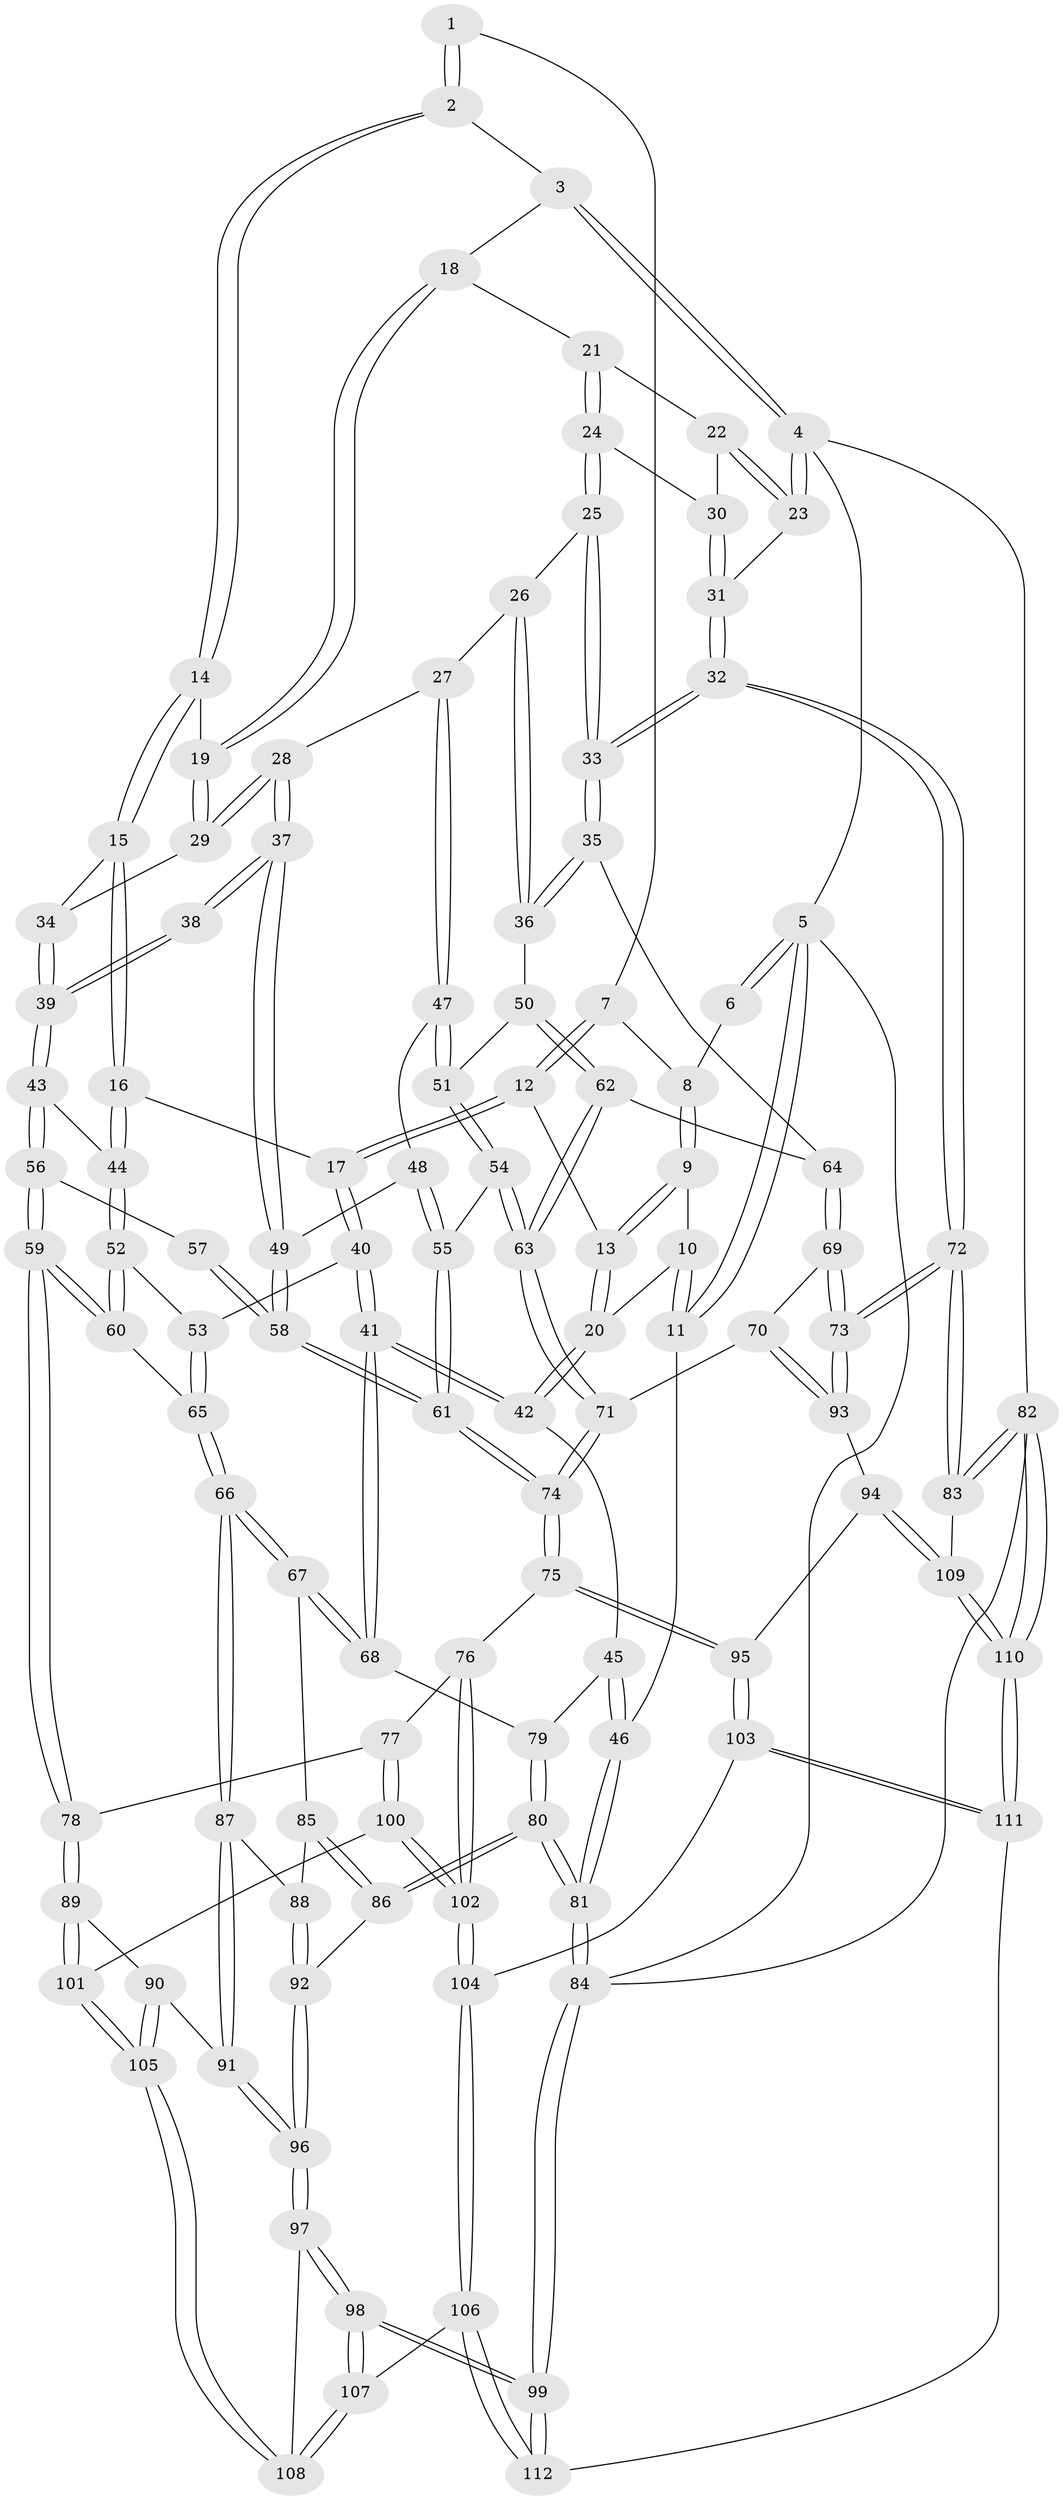 // Generated by graph-tools (version 1.1) at 2025/51/03/09/25 03:51:07]
// undirected, 112 vertices, 277 edges
graph export_dot {
graph [start="1"]
  node [color=gray90,style=filled];
  1 [pos="+0.3411272391729329+0"];
  2 [pos="+0.503515203332399+0"];
  3 [pos="+0.7061716061185979+0"];
  4 [pos="+1+0"];
  5 [pos="+0+0"];
  6 [pos="+0+0"];
  7 [pos="+0.27594480749586386+0.05885006621348309"];
  8 [pos="+0.16066016783671117+0.08214853028344292"];
  9 [pos="+0.16973694177396417+0.1283673650350226"];
  10 [pos="+0.024925548461153614+0.09479270241524068"];
  11 [pos="+0+0"];
  12 [pos="+0.2536658130986753+0.2033278327183208"];
  13 [pos="+0.23172247750261482+0.20636063469043295"];
  14 [pos="+0.5066495057344561+0"];
  15 [pos="+0.4625517643844726+0.19727702846947587"];
  16 [pos="+0.412705824797015+0.26264056374278294"];
  17 [pos="+0.3552195779038628+0.25458301134753786"];
  18 [pos="+0.8126127241685291+0.0754818061536887"];
  19 [pos="+0.6919218310663341+0.20086141306213862"];
  20 [pos="+0.1487894033695634+0.2537094477761653"];
  21 [pos="+0.8283274134823941+0.08524100464365733"];
  22 [pos="+0.9385639519361814+0.04534742952064623"];
  23 [pos="+1+0"];
  24 [pos="+0.889432523054179+0.15895658003240856"];
  25 [pos="+0.8770777601973448+0.23946405480341515"];
  26 [pos="+0.8741494555372746+0.2439636092253726"];
  27 [pos="+0.7578101110513324+0.2898152742637906"];
  28 [pos="+0.7090972777066471+0.24305835046059088"];
  29 [pos="+0.6877085030091361+0.21422395631850194"];
  30 [pos="+1+0.15188251320623342"];
  31 [pos="+1+0.17150616813992695"];
  32 [pos="+1+0.33221267401886756"];
  33 [pos="+1+0.33446188174455205"];
  34 [pos="+0.6633365342728326+0.22036023360480766"];
  35 [pos="+1+0.36268897787339666"];
  36 [pos="+0.9050695941969953+0.3417159008688102"];
  37 [pos="+0.6226070659659809+0.3945156445286178"];
  38 [pos="+0.6043980658193895+0.3799907154133457"];
  39 [pos="+0.5827825840857193+0.3540062134319432"];
  40 [pos="+0.229554185012611+0.41639946718491344"];
  41 [pos="+0.14639613984981822+0.4228796778576294"];
  42 [pos="+0.09136217353397978+0.32801077259212036"];
  43 [pos="+0.43077443227416334+0.3017636659792989"];
  44 [pos="+0.42628034761364086+0.29593988899995033"];
  45 [pos="+0+0.3126214403779173"];
  46 [pos="+0+0.3010416678387599"];
  47 [pos="+0.7616566020417951+0.33009270640294236"];
  48 [pos="+0.6783000596154232+0.38983032789399685"];
  49 [pos="+0.6258191428886405+0.3985396840731704"];
  50 [pos="+0.8411981737866864+0.4048516007608537"];
  51 [pos="+0.8114374574215149+0.39935111713311666"];
  52 [pos="+0.34308054400920324+0.41685761489831563"];
  53 [pos="+0.2501179882948952+0.42989129479277194"];
  54 [pos="+0.7570770020782952+0.4666838600320689"];
  55 [pos="+0.747637290077143+0.47103750204390993"];
  56 [pos="+0.4614550363011559+0.44588532068108566"];
  57 [pos="+0.5385276053241466+0.42752913147421706"];
  58 [pos="+0.6206583461506304+0.49073361103679974"];
  59 [pos="+0.4617792934173792+0.5526421858232573"];
  60 [pos="+0.3475444369131209+0.5345375017049118"];
  61 [pos="+0.623366020972322+0.5972675747840962"];
  62 [pos="+0.8480308874945425+0.4131058706715565"];
  63 [pos="+0.847786137334533+0.5518515019368729"];
  64 [pos="+0.9212899069087302+0.4528614732530782"];
  65 [pos="+0.32375131138484153+0.5387844688387836"];
  66 [pos="+0.2841093047809572+0.5693842178563886"];
  67 [pos="+0.1445500207292357+0.5044626216975889"];
  68 [pos="+0.13556434305582946+0.4774966012496909"];
  69 [pos="+0.9214409656699323+0.45380279509128163"];
  70 [pos="+0.8763317614698607+0.5972740798528334"];
  71 [pos="+0.864615976671511+0.5912107490746839"];
  72 [pos="+1+0.6838059607626106"];
  73 [pos="+1+0.6667220506800559"];
  74 [pos="+0.6217867780765148+0.6016486944584577"];
  75 [pos="+0.6184630353281525+0.6052593785539033"];
  76 [pos="+0.6151767810593786+0.6058638236432449"];
  77 [pos="+0.542449104436428+0.6059910379647785"];
  78 [pos="+0.5012134291640449+0.5955662005481211"];
  79 [pos="+0.05193770184954397+0.5020051323985283"];
  80 [pos="+0+0.6121191994371541"];
  81 [pos="+0+0.6505228034068918"];
  82 [pos="+1+1"];
  83 [pos="+1+0.8822442500168108"];
  84 [pos="+0+1"];
  85 [pos="+0.13397135848302993+0.5529416729092925"];
  86 [pos="+0.008187814010964125+0.615782807933029"];
  87 [pos="+0.26104288138937276+0.6463646977642262"];
  88 [pos="+0.13820184016620987+0.5718123990738216"];
  89 [pos="+0.39961448659871557+0.6986458933523685"];
  90 [pos="+0.364166761078972+0.7148610488710699"];
  91 [pos="+0.25621165584032385+0.7367603118909136"];
  92 [pos="+0.1273740665365816+0.6710877238273067"];
  93 [pos="+0.9284050236742413+0.6484165540644514"];
  94 [pos="+0.7847046697095078+0.7930142453311071"];
  95 [pos="+0.7357866026294583+0.7780241375752172"];
  96 [pos="+0.19385025874030876+0.8064403585055646"];
  97 [pos="+0.1914499306527928+0.8129127696011292"];
  98 [pos="+0+1"];
  99 [pos="+0+1"];
  100 [pos="+0.5006098473951831+0.7993408849872167"];
  101 [pos="+0.4701092655894553+0.8103185911606432"];
  102 [pos="+0.5673070576106594+0.8305240101768352"];
  103 [pos="+0.6236223740780064+0.8734308692903949"];
  104 [pos="+0.596421835181323+0.8706950538852437"];
  105 [pos="+0.429557209292889+0.8620090743515342"];
  106 [pos="+0.48732786697099434+0.9584510538594541"];
  107 [pos="+0.44696211958368304+0.9249092845950019"];
  108 [pos="+0.42779890566131007+0.866078430984615"];
  109 [pos="+0.8083632108089476+0.8366339912497984"];
  110 [pos="+0.8136534266119301+1"];
  111 [pos="+0.8035004353551555+1"];
  112 [pos="+0.5314698314218389+1"];
  1 -- 2;
  1 -- 2;
  1 -- 7;
  2 -- 3;
  2 -- 14;
  2 -- 14;
  3 -- 4;
  3 -- 4;
  3 -- 18;
  4 -- 5;
  4 -- 23;
  4 -- 23;
  4 -- 82;
  5 -- 6;
  5 -- 6;
  5 -- 11;
  5 -- 11;
  5 -- 84;
  6 -- 8;
  7 -- 8;
  7 -- 12;
  7 -- 12;
  8 -- 9;
  8 -- 9;
  9 -- 10;
  9 -- 13;
  9 -- 13;
  10 -- 11;
  10 -- 11;
  10 -- 20;
  11 -- 46;
  12 -- 13;
  12 -- 17;
  12 -- 17;
  13 -- 20;
  13 -- 20;
  14 -- 15;
  14 -- 15;
  14 -- 19;
  15 -- 16;
  15 -- 16;
  15 -- 34;
  16 -- 17;
  16 -- 44;
  16 -- 44;
  17 -- 40;
  17 -- 40;
  18 -- 19;
  18 -- 19;
  18 -- 21;
  19 -- 29;
  19 -- 29;
  20 -- 42;
  20 -- 42;
  21 -- 22;
  21 -- 24;
  21 -- 24;
  22 -- 23;
  22 -- 23;
  22 -- 30;
  23 -- 31;
  24 -- 25;
  24 -- 25;
  24 -- 30;
  25 -- 26;
  25 -- 33;
  25 -- 33;
  26 -- 27;
  26 -- 36;
  26 -- 36;
  27 -- 28;
  27 -- 47;
  27 -- 47;
  28 -- 29;
  28 -- 29;
  28 -- 37;
  28 -- 37;
  29 -- 34;
  30 -- 31;
  30 -- 31;
  31 -- 32;
  31 -- 32;
  32 -- 33;
  32 -- 33;
  32 -- 72;
  32 -- 72;
  33 -- 35;
  33 -- 35;
  34 -- 39;
  34 -- 39;
  35 -- 36;
  35 -- 36;
  35 -- 64;
  36 -- 50;
  37 -- 38;
  37 -- 38;
  37 -- 49;
  37 -- 49;
  38 -- 39;
  38 -- 39;
  39 -- 43;
  39 -- 43;
  40 -- 41;
  40 -- 41;
  40 -- 53;
  41 -- 42;
  41 -- 42;
  41 -- 68;
  41 -- 68;
  42 -- 45;
  43 -- 44;
  43 -- 56;
  43 -- 56;
  44 -- 52;
  44 -- 52;
  45 -- 46;
  45 -- 46;
  45 -- 79;
  46 -- 81;
  46 -- 81;
  47 -- 48;
  47 -- 51;
  47 -- 51;
  48 -- 49;
  48 -- 55;
  48 -- 55;
  49 -- 58;
  49 -- 58;
  50 -- 51;
  50 -- 62;
  50 -- 62;
  51 -- 54;
  51 -- 54;
  52 -- 53;
  52 -- 60;
  52 -- 60;
  53 -- 65;
  53 -- 65;
  54 -- 55;
  54 -- 63;
  54 -- 63;
  55 -- 61;
  55 -- 61;
  56 -- 57;
  56 -- 59;
  56 -- 59;
  57 -- 58;
  57 -- 58;
  58 -- 61;
  58 -- 61;
  59 -- 60;
  59 -- 60;
  59 -- 78;
  59 -- 78;
  60 -- 65;
  61 -- 74;
  61 -- 74;
  62 -- 63;
  62 -- 63;
  62 -- 64;
  63 -- 71;
  63 -- 71;
  64 -- 69;
  64 -- 69;
  65 -- 66;
  65 -- 66;
  66 -- 67;
  66 -- 67;
  66 -- 87;
  66 -- 87;
  67 -- 68;
  67 -- 68;
  67 -- 85;
  68 -- 79;
  69 -- 70;
  69 -- 73;
  69 -- 73;
  70 -- 71;
  70 -- 93;
  70 -- 93;
  71 -- 74;
  71 -- 74;
  72 -- 73;
  72 -- 73;
  72 -- 83;
  72 -- 83;
  73 -- 93;
  73 -- 93;
  74 -- 75;
  74 -- 75;
  75 -- 76;
  75 -- 95;
  75 -- 95;
  76 -- 77;
  76 -- 102;
  76 -- 102;
  77 -- 78;
  77 -- 100;
  77 -- 100;
  78 -- 89;
  78 -- 89;
  79 -- 80;
  79 -- 80;
  80 -- 81;
  80 -- 81;
  80 -- 86;
  80 -- 86;
  81 -- 84;
  81 -- 84;
  82 -- 83;
  82 -- 83;
  82 -- 110;
  82 -- 110;
  82 -- 84;
  83 -- 109;
  84 -- 99;
  84 -- 99;
  85 -- 86;
  85 -- 86;
  85 -- 88;
  86 -- 92;
  87 -- 88;
  87 -- 91;
  87 -- 91;
  88 -- 92;
  88 -- 92;
  89 -- 90;
  89 -- 101;
  89 -- 101;
  90 -- 91;
  90 -- 105;
  90 -- 105;
  91 -- 96;
  91 -- 96;
  92 -- 96;
  92 -- 96;
  93 -- 94;
  94 -- 95;
  94 -- 109;
  94 -- 109;
  95 -- 103;
  95 -- 103;
  96 -- 97;
  96 -- 97;
  97 -- 98;
  97 -- 98;
  97 -- 108;
  98 -- 99;
  98 -- 99;
  98 -- 107;
  98 -- 107;
  99 -- 112;
  99 -- 112;
  100 -- 101;
  100 -- 102;
  100 -- 102;
  101 -- 105;
  101 -- 105;
  102 -- 104;
  102 -- 104;
  103 -- 104;
  103 -- 111;
  103 -- 111;
  104 -- 106;
  104 -- 106;
  105 -- 108;
  105 -- 108;
  106 -- 107;
  106 -- 112;
  106 -- 112;
  107 -- 108;
  107 -- 108;
  109 -- 110;
  109 -- 110;
  110 -- 111;
  110 -- 111;
  111 -- 112;
}
